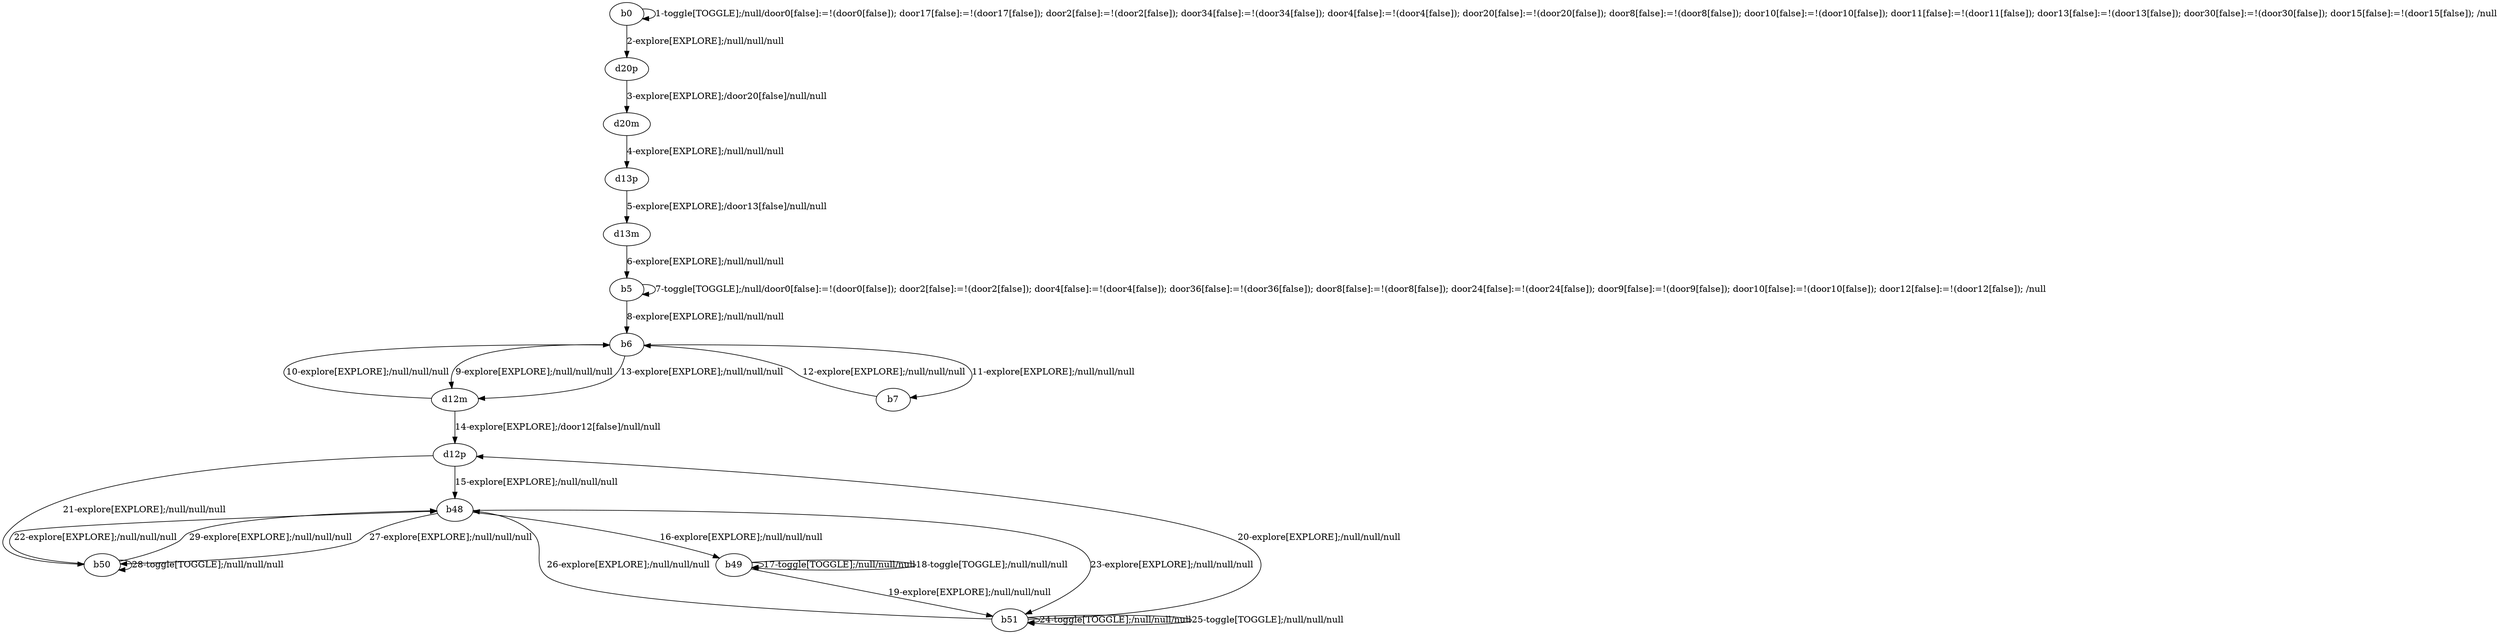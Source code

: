 # Total number of goals covered by this test: 1
# b50 --> b50

digraph g {
"b0" -> "b0" [label = "1-toggle[TOGGLE];/null/door0[false]:=!(door0[false]); door17[false]:=!(door17[false]); door2[false]:=!(door2[false]); door34[false]:=!(door34[false]); door4[false]:=!(door4[false]); door20[false]:=!(door20[false]); door8[false]:=!(door8[false]); door10[false]:=!(door10[false]); door11[false]:=!(door11[false]); door13[false]:=!(door13[false]); door30[false]:=!(door30[false]); door15[false]:=!(door15[false]); /null"];
"b0" -> "d20p" [label = "2-explore[EXPLORE];/null/null/null"];
"d20p" -> "d20m" [label = "3-explore[EXPLORE];/door20[false]/null/null"];
"d20m" -> "d13p" [label = "4-explore[EXPLORE];/null/null/null"];
"d13p" -> "d13m" [label = "5-explore[EXPLORE];/door13[false]/null/null"];
"d13m" -> "b5" [label = "6-explore[EXPLORE];/null/null/null"];
"b5" -> "b5" [label = "7-toggle[TOGGLE];/null/door0[false]:=!(door0[false]); door2[false]:=!(door2[false]); door4[false]:=!(door4[false]); door36[false]:=!(door36[false]); door8[false]:=!(door8[false]); door24[false]:=!(door24[false]); door9[false]:=!(door9[false]); door10[false]:=!(door10[false]); door12[false]:=!(door12[false]); /null"];
"b5" -> "b6" [label = "8-explore[EXPLORE];/null/null/null"];
"b6" -> "d12m" [label = "9-explore[EXPLORE];/null/null/null"];
"d12m" -> "b6" [label = "10-explore[EXPLORE];/null/null/null"];
"b6" -> "b7" [label = "11-explore[EXPLORE];/null/null/null"];
"b7" -> "b6" [label = "12-explore[EXPLORE];/null/null/null"];
"b6" -> "d12m" [label = "13-explore[EXPLORE];/null/null/null"];
"d12m" -> "d12p" [label = "14-explore[EXPLORE];/door12[false]/null/null"];
"d12p" -> "b48" [label = "15-explore[EXPLORE];/null/null/null"];
"b48" -> "b49" [label = "16-explore[EXPLORE];/null/null/null"];
"b49" -> "b49" [label = "17-toggle[TOGGLE];/null/null/null"];
"b49" -> "b49" [label = "18-toggle[TOGGLE];/null/null/null"];
"b49" -> "b51" [label = "19-explore[EXPLORE];/null/null/null"];
"b51" -> "d12p" [label = "20-explore[EXPLORE];/null/null/null"];
"d12p" -> "b50" [label = "21-explore[EXPLORE];/null/null/null"];
"b50" -> "b48" [label = "22-explore[EXPLORE];/null/null/null"];
"b48" -> "b51" [label = "23-explore[EXPLORE];/null/null/null"];
"b51" -> "b51" [label = "24-toggle[TOGGLE];/null/null/null"];
"b51" -> "b51" [label = "25-toggle[TOGGLE];/null/null/null"];
"b51" -> "b48" [label = "26-explore[EXPLORE];/null/null/null"];
"b48" -> "b50" [label = "27-explore[EXPLORE];/null/null/null"];
"b50" -> "b50" [label = "28-toggle[TOGGLE];/null/null/null"];
"b50" -> "b48" [label = "29-explore[EXPLORE];/null/null/null"];
}